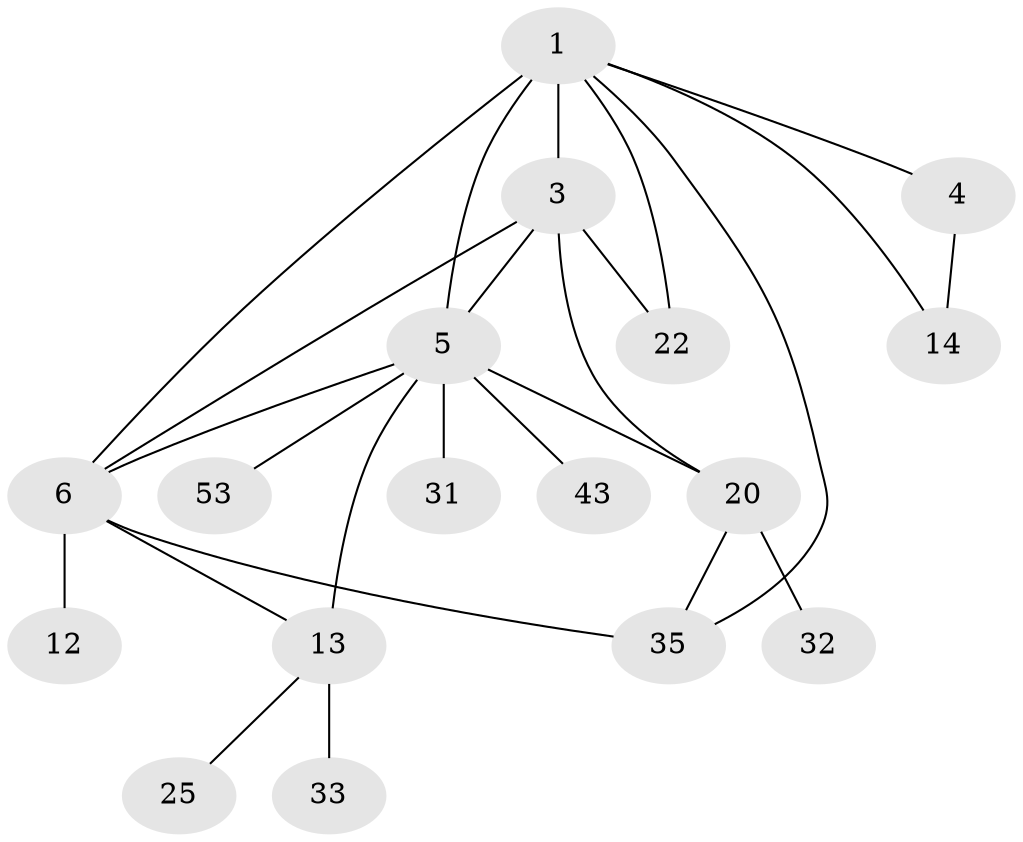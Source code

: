 // original degree distribution, {4: 0.10526315789473684, 9: 0.03508771929824561, 8: 0.017543859649122806, 5: 0.07017543859649122, 11: 0.017543859649122806, 2: 0.19298245614035087, 1: 0.43859649122807015, 6: 0.05263157894736842, 3: 0.07017543859649122}
// Generated by graph-tools (version 1.1) at 2025/18/03/04/25 18:18:15]
// undirected, 17 vertices, 25 edges
graph export_dot {
graph [start="1"]
  node [color=gray90,style=filled];
  1 [super="+2+42"];
  3 [super="+24+8+17+7"];
  4 [super="+39+48"];
  5 [super="+11+52+15"];
  6 [super="+34+54"];
  12;
  13 [super="+27+23+56"];
  14;
  20 [super="+36+30"];
  22 [super="+29"];
  25;
  31;
  32;
  33;
  35 [super="+57+51"];
  43;
  53;
  1 -- 22;
  1 -- 35;
  1 -- 3 [weight=4];
  1 -- 4 [weight=2];
  1 -- 6 [weight=3];
  1 -- 5 [weight=2];
  1 -- 14;
  3 -- 5 [weight=2];
  3 -- 6;
  3 -- 20;
  3 -- 22;
  4 -- 14;
  5 -- 43;
  5 -- 13 [weight=2];
  5 -- 20 [weight=3];
  5 -- 53;
  5 -- 31;
  5 -- 6 [weight=2];
  6 -- 12;
  6 -- 13;
  6 -- 35;
  13 -- 25;
  13 -- 33 [weight=2];
  20 -- 35;
  20 -- 32;
}
